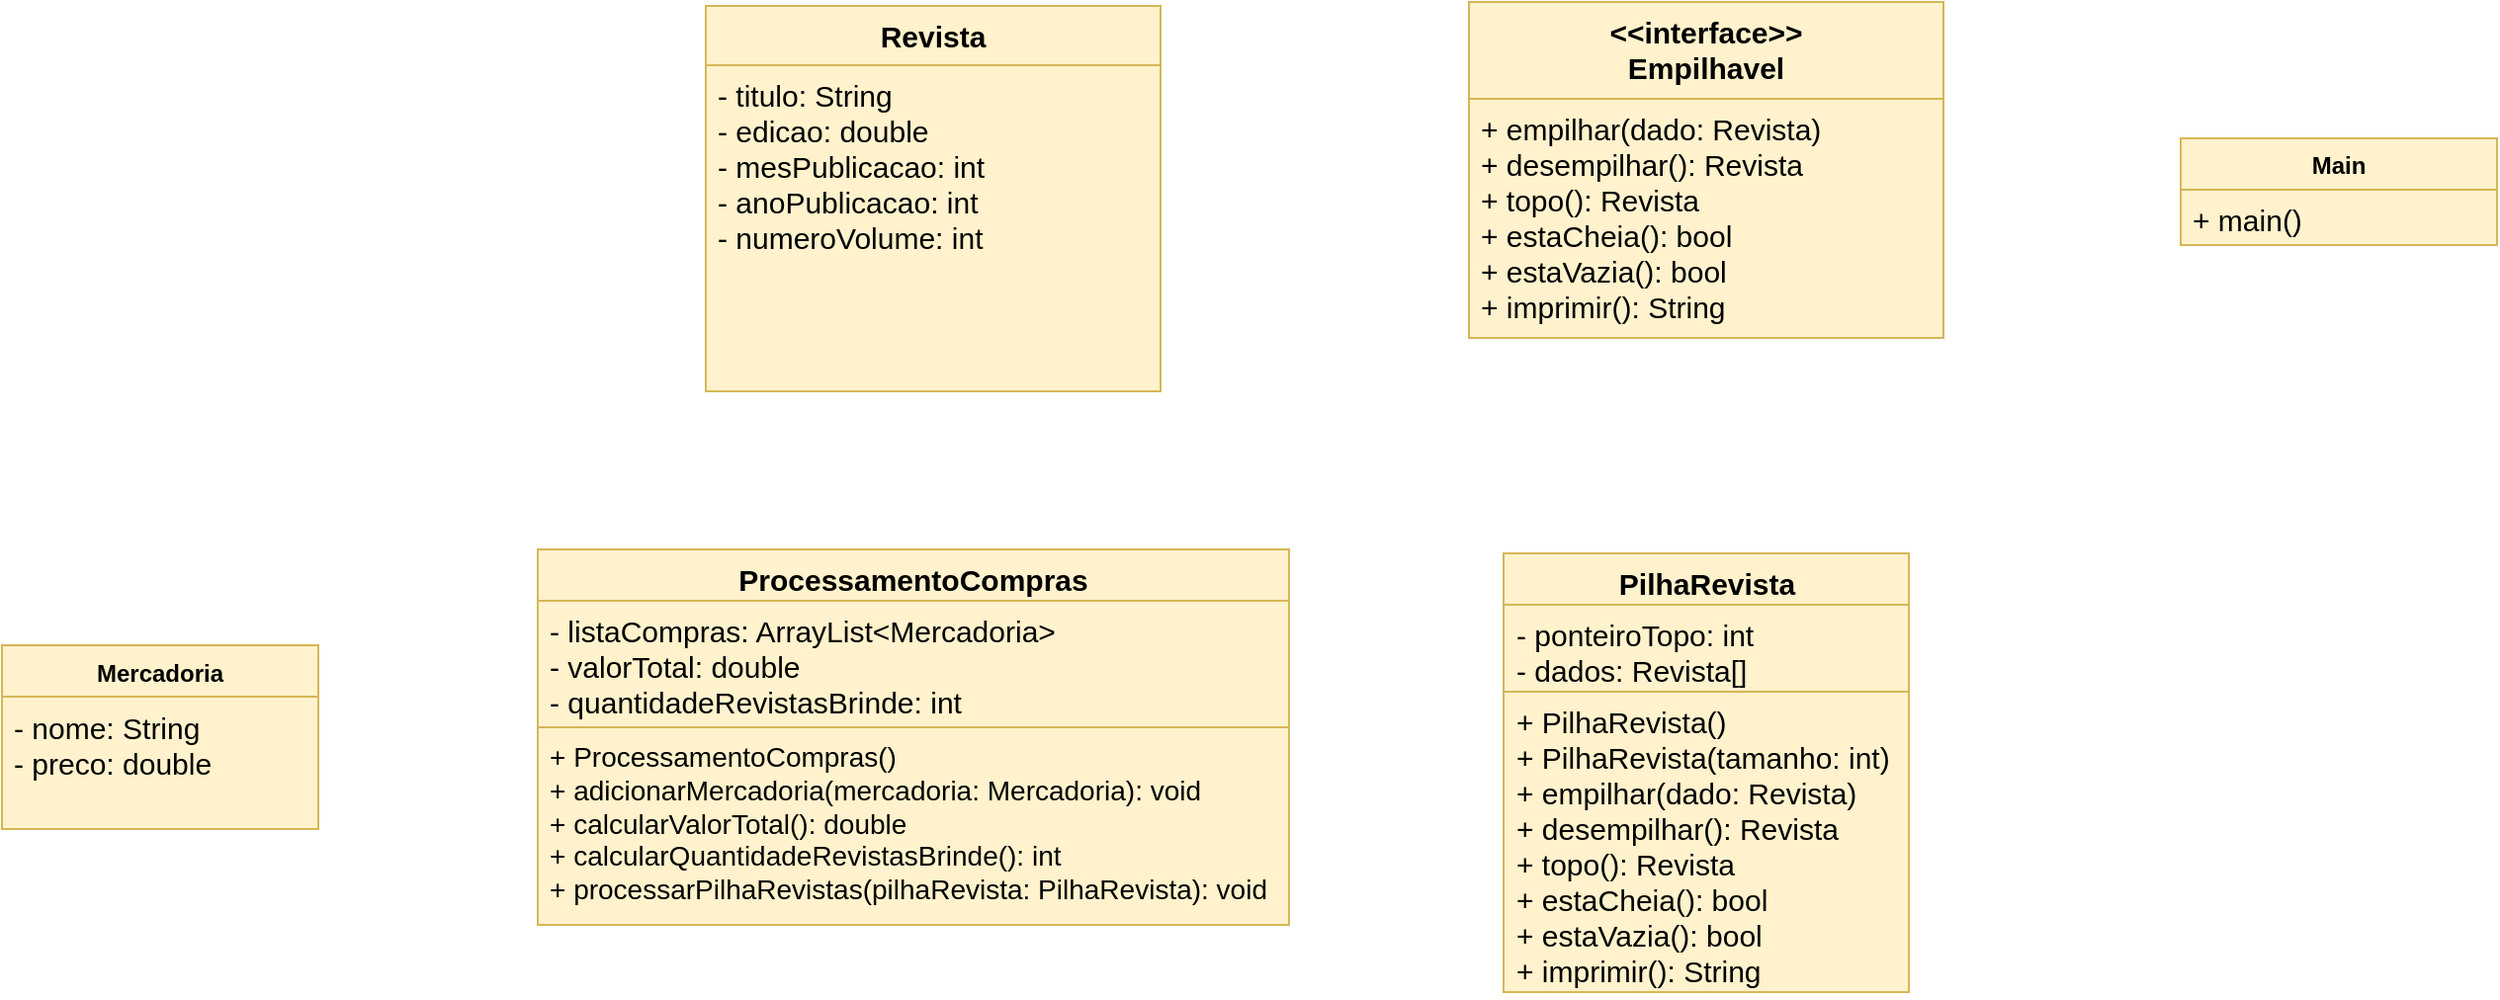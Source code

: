 <mxfile version="24.0.5" type="github">
  <diagram id="C5RBs43oDa-KdzZeNtuy" name="Page-1">
    <mxGraphModel dx="2234" dy="784" grid="0" gridSize="10" guides="1" tooltips="1" connect="1" arrows="1" fold="1" page="0" pageScale="1" pageWidth="827" pageHeight="1169" math="0" shadow="0">
      <root>
        <mxCell id="WIyWlLk6GJQsqaUBKTNV-0" />
        <mxCell id="WIyWlLk6GJQsqaUBKTNV-1" parent="WIyWlLk6GJQsqaUBKTNV-0" />
        <mxCell id="81MGtJxoNjbWqagwuHoW-1" value="&lt;font style=&quot;font-size: 15px;&quot;&gt;&amp;lt;&amp;lt;interface&amp;gt;&amp;gt;&lt;/font&gt;&lt;div style=&quot;font-size: 15px;&quot;&gt;&lt;font style=&quot;font-size: 15px;&quot;&gt;Empilhavel&lt;/font&gt;&lt;/div&gt;" style="swimlane;fontStyle=1;align=center;verticalAlign=top;childLayout=stackLayout;horizontal=1;startSize=49;horizontalStack=0;resizeParent=1;resizeParentMax=0;resizeLast=0;collapsible=1;marginBottom=0;whiteSpace=wrap;html=1;fillColor=#fff2cc;strokeColor=#d6b656;" vertex="1" parent="WIyWlLk6GJQsqaUBKTNV-1">
          <mxGeometry x="160" y="271" width="240" height="170" as="geometry">
            <mxRectangle x="170" y="270" width="110" height="30" as="alternateBounds" />
          </mxGeometry>
        </mxCell>
        <mxCell id="81MGtJxoNjbWqagwuHoW-3" value="" style="line;strokeWidth=1;fillColor=none;align=left;verticalAlign=middle;spacingTop=-1;spacingLeft=3;spacingRight=3;rotatable=0;labelPosition=right;points=[];portConstraint=eastwest;strokeColor=inherit;" vertex="1" parent="81MGtJxoNjbWqagwuHoW-1">
          <mxGeometry y="49" width="240" as="geometry" />
        </mxCell>
        <mxCell id="81MGtJxoNjbWqagwuHoW-4" value="&lt;font style=&quot;font-size: 15px;&quot;&gt;+ empilhar(dado: Revista)&lt;/font&gt;&lt;div style=&quot;font-size: 15px;&quot;&gt;&lt;font style=&quot;font-size: 15px;&quot;&gt;+ desempilhar(): Revista&lt;/font&gt;&lt;/div&gt;&lt;div style=&quot;font-size: 15px;&quot;&gt;&lt;font style=&quot;font-size: 15px;&quot;&gt;+ topo(): Revista&lt;/font&gt;&lt;/div&gt;&lt;div style=&quot;font-size: 15px;&quot;&gt;&lt;font style=&quot;font-size: 15px;&quot;&gt;+ estaCheia(): bool&lt;/font&gt;&lt;/div&gt;&lt;div style=&quot;font-size: 15px;&quot;&gt;&lt;font style=&quot;font-size: 15px;&quot;&gt;+ estaVazia(): bool&lt;/font&gt;&lt;/div&gt;&lt;div style=&quot;font-size: 15px;&quot;&gt;&lt;font style=&quot;font-size: 15px;&quot;&gt;+ imprimir(): String&lt;/font&gt;&lt;/div&gt;" style="text;strokeColor=#d6b656;fillColor=#fff2cc;align=left;verticalAlign=top;spacingLeft=4;spacingRight=4;overflow=hidden;rotatable=0;points=[[0,0.5],[1,0.5]];portConstraint=eastwest;whiteSpace=wrap;html=1;" vertex="1" parent="81MGtJxoNjbWqagwuHoW-1">
          <mxGeometry y="49" width="240" height="121" as="geometry" />
        </mxCell>
        <mxCell id="81MGtJxoNjbWqagwuHoW-13" value="&lt;font style=&quot;font-size: 15px;&quot;&gt;Revista&lt;/font&gt;" style="swimlane;fontStyle=1;align=center;verticalAlign=top;childLayout=stackLayout;horizontal=1;startSize=30;horizontalStack=0;resizeParent=1;resizeParentMax=0;resizeLast=0;collapsible=1;marginBottom=0;whiteSpace=wrap;html=1;fillColor=#fff2cc;strokeColor=#d6b656;" vertex="1" parent="WIyWlLk6GJQsqaUBKTNV-1">
          <mxGeometry x="-226" y="273" width="230" height="195" as="geometry">
            <mxRectangle x="170" y="270" width="110" height="30" as="alternateBounds" />
          </mxGeometry>
        </mxCell>
        <mxCell id="81MGtJxoNjbWqagwuHoW-14" value="" style="line;strokeWidth=1;fillColor=none;align=left;verticalAlign=middle;spacingTop=-1;spacingLeft=3;spacingRight=3;rotatable=0;labelPosition=right;points=[];portConstraint=eastwest;strokeColor=inherit;" vertex="1" parent="81MGtJxoNjbWqagwuHoW-13">
          <mxGeometry y="30" width="230" as="geometry" />
        </mxCell>
        <mxCell id="81MGtJxoNjbWqagwuHoW-16" value="&lt;span style=&quot;font-size: 15px;&quot;&gt;- titulo: String&lt;/span&gt;&lt;div&gt;&lt;span style=&quot;font-size: 15px;&quot;&gt;- edicao: double&lt;/span&gt;&lt;/div&gt;&lt;div&gt;&lt;span style=&quot;font-size: 15px;&quot;&gt;- mesPublicacao: int&lt;/span&gt;&lt;/div&gt;&lt;div&gt;&lt;span style=&quot;font-size: 15px;&quot;&gt;- anoPublicacao: int&lt;/span&gt;&lt;/div&gt;&lt;div&gt;&lt;span style=&quot;font-size: 15px;&quot;&gt;- numeroVolume: int&lt;/span&gt;&lt;/div&gt;&lt;div&gt;&lt;span style=&quot;font-size: 15px;&quot;&gt;&lt;br&gt;&lt;/span&gt;&lt;/div&gt;" style="text;strokeColor=#d6b656;fillColor=#fff2cc;align=left;verticalAlign=top;spacingLeft=4;spacingRight=4;overflow=hidden;rotatable=0;points=[[0,0.5],[1,0.5]];portConstraint=eastwest;whiteSpace=wrap;html=1;" vertex="1" parent="81MGtJxoNjbWqagwuHoW-13">
          <mxGeometry y="30" width="230" height="165" as="geometry" />
        </mxCell>
        <mxCell id="81MGtJxoNjbWqagwuHoW-23" value="Main" style="swimlane;fontStyle=1;align=center;verticalAlign=top;childLayout=stackLayout;horizontal=1;startSize=26;horizontalStack=0;resizeParent=1;resizeParentMax=0;resizeLast=0;collapsible=1;marginBottom=0;whiteSpace=wrap;html=1;fillColor=#fff2cc;strokeColor=#d6b656;" vertex="1" parent="WIyWlLk6GJQsqaUBKTNV-1">
          <mxGeometry x="520" y="340" width="160" height="54" as="geometry" />
        </mxCell>
        <mxCell id="81MGtJxoNjbWqagwuHoW-26" value="&lt;font style=&quot;font-size: 15px;&quot;&gt;+ main()&lt;/font&gt;" style="text;strokeColor=#d6b656;fillColor=#fff2cc;align=left;verticalAlign=top;spacingLeft=4;spacingRight=4;overflow=hidden;rotatable=0;points=[[0,0.5],[1,0.5]];portConstraint=eastwest;whiteSpace=wrap;html=1;" vertex="1" parent="81MGtJxoNjbWqagwuHoW-23">
          <mxGeometry y="26" width="160" height="28" as="geometry" />
        </mxCell>
        <mxCell id="81MGtJxoNjbWqagwuHoW-37" value="&lt;font style=&quot;font-size: 15px;&quot;&gt;PilhaRevista&lt;/font&gt;" style="swimlane;fontStyle=1;align=center;verticalAlign=top;childLayout=stackLayout;horizontal=1;startSize=26;horizontalStack=0;resizeParent=1;resizeParentMax=0;resizeLast=0;collapsible=1;marginBottom=0;whiteSpace=wrap;html=1;fillColor=#fff2cc;strokeColor=#d6b656;" vertex="1" parent="WIyWlLk6GJQsqaUBKTNV-1">
          <mxGeometry x="177.5" y="550" width="205" height="222" as="geometry" />
        </mxCell>
        <mxCell id="81MGtJxoNjbWqagwuHoW-38" value="&lt;font style=&quot;font-size: 15px;&quot;&gt;- ponteiroTopo: int&lt;/font&gt;&lt;div style=&quot;font-size: 15px;&quot;&gt;&lt;font style=&quot;font-size: 15px;&quot;&gt;- dados: Revista[]&lt;/font&gt;&lt;/div&gt;" style="text;strokeColor=#d6b656;fillColor=#fff2cc;align=left;verticalAlign=top;spacingLeft=4;spacingRight=4;overflow=hidden;rotatable=0;points=[[0,0.5],[1,0.5]];portConstraint=eastwest;whiteSpace=wrap;html=1;" vertex="1" parent="81MGtJxoNjbWqagwuHoW-37">
          <mxGeometry y="26" width="205" height="44" as="geometry" />
        </mxCell>
        <mxCell id="81MGtJxoNjbWqagwuHoW-40" value="&lt;font style=&quot;font-size: 15px;&quot;&gt;+ PilhaRevista()&lt;/font&gt;&lt;div style=&quot;font-size: 15px;&quot;&gt;&lt;font style=&quot;font-size: 15px;&quot;&gt;+ PilhaRevista(tamanho: int)&lt;/font&gt;&lt;/div&gt;&lt;div style=&quot;font-size: 15px;&quot;&gt;&lt;font style=&quot;font-size: 15px;&quot;&gt;+ empilhar(dado: Revista)&lt;/font&gt;&lt;/div&gt;&lt;div style=&quot;font-size: 15px;&quot;&gt;&lt;font style=&quot;font-size: 15px;&quot;&gt;+ desempilhar(): Revista&lt;/font&gt;&lt;/div&gt;&lt;div style=&quot;font-size: 15px;&quot;&gt;&lt;font style=&quot;font-size: 15px;&quot;&gt;+ topo(): Revista&lt;/font&gt;&lt;/div&gt;&lt;div style=&quot;font-size: 15px;&quot;&gt;&lt;font style=&quot;font-size: 15px;&quot;&gt;+ estaCheia(): bool&lt;/font&gt;&lt;/div&gt;&lt;div style=&quot;font-size: 15px;&quot;&gt;&lt;font style=&quot;font-size: 15px;&quot;&gt;+ estaVazia(): bool&lt;/font&gt;&lt;/div&gt;&lt;div style=&quot;font-size: 15px;&quot;&gt;&lt;font style=&quot;font-size: 15px;&quot;&gt;+ imprimir(): String&lt;/font&gt;&lt;/div&gt;" style="text;strokeColor=#d6b656;fillColor=#fff2cc;align=left;verticalAlign=top;spacingLeft=4;spacingRight=4;overflow=hidden;rotatable=0;points=[[0,0.5],[1,0.5]];portConstraint=eastwest;whiteSpace=wrap;html=1;" vertex="1" parent="81MGtJxoNjbWqagwuHoW-37">
          <mxGeometry y="70" width="205" height="152" as="geometry" />
        </mxCell>
        <mxCell id="81MGtJxoNjbWqagwuHoW-46" value="&lt;span style=&quot;font-size: 15px;&quot;&gt;ProcessamentoCompras&lt;/span&gt;" style="swimlane;fontStyle=1;align=center;verticalAlign=top;childLayout=stackLayout;horizontal=1;startSize=26;horizontalStack=0;resizeParent=1;resizeParentMax=0;resizeLast=0;collapsible=1;marginBottom=0;whiteSpace=wrap;html=1;fillColor=#fff2cc;strokeColor=#d6b656;" vertex="1" parent="WIyWlLk6GJQsqaUBKTNV-1">
          <mxGeometry x="-311" y="548" width="380" height="190" as="geometry" />
        </mxCell>
        <mxCell id="81MGtJxoNjbWqagwuHoW-47" value="&lt;span style=&quot;font-size: 15px;&quot;&gt;- listaCompras: ArrayList&amp;lt;Mercadoria&amp;gt;&lt;/span&gt;&lt;div&gt;&lt;span style=&quot;font-size: 15px;&quot;&gt;- valorTotal: double&lt;/span&gt;&lt;/div&gt;&lt;div&gt;&lt;span style=&quot;font-size: 15px;&quot;&gt;- quantidadeRevistasBrinde: int&lt;/span&gt;&lt;/div&gt;&lt;div&gt;&lt;span style=&quot;font-size: 15px;&quot;&gt;&lt;br&gt;&lt;/span&gt;&lt;/div&gt;&lt;div&gt;&lt;span style=&quot;font-size: 15px;&quot;&gt;&lt;br&gt;&lt;/span&gt;&lt;/div&gt;" style="text;strokeColor=#d6b656;fillColor=#fff2cc;align=left;verticalAlign=top;spacingLeft=4;spacingRight=4;overflow=hidden;rotatable=0;points=[[0,0.5],[1,0.5]];portConstraint=eastwest;whiteSpace=wrap;html=1;" vertex="1" parent="81MGtJxoNjbWqagwuHoW-46">
          <mxGeometry y="26" width="380" height="64" as="geometry" />
        </mxCell>
        <mxCell id="81MGtJxoNjbWqagwuHoW-48" value="&lt;font style=&quot;font-size: 14px;&quot;&gt;+ ProcessamentoCompras()&lt;/font&gt;&lt;div style=&quot;font-size: 14px;&quot;&gt;&lt;font style=&quot;font-size: 14px;&quot;&gt;&lt;span style=&quot;background-color: initial;&quot;&gt;+ adicionarMercadoria(mercadoria: Mercadoria): void&lt;/span&gt;&lt;br&gt;&lt;/font&gt;&lt;/div&gt;&lt;div style=&quot;font-size: 14px;&quot;&gt;&lt;font style=&quot;font-size: 14px;&quot;&gt;+ calcularValorTotal(): double&lt;/font&gt;&lt;/div&gt;&lt;div style=&quot;font-size: 14px;&quot;&gt;&lt;font style=&quot;font-size: 14px;&quot;&gt;+ calcularQuantidadeRevistasBrinde(): int&lt;/font&gt;&lt;/div&gt;&lt;div style=&quot;font-size: 14px;&quot;&gt;&lt;font style=&quot;font-size: 14px;&quot;&gt;+ processarPilhaRevistas(pilhaRevista: PilhaRevista): void&lt;/font&gt;&lt;/div&gt;" style="text;strokeColor=#d6b656;fillColor=#fff2cc;align=left;verticalAlign=top;spacingLeft=4;spacingRight=4;overflow=hidden;rotatable=0;points=[[0,0.5],[1,0.5]];portConstraint=eastwest;whiteSpace=wrap;html=1;" vertex="1" parent="81MGtJxoNjbWqagwuHoW-46">
          <mxGeometry y="90" width="380" height="100" as="geometry" />
        </mxCell>
        <mxCell id="81MGtJxoNjbWqagwuHoW-56" value="Mercadoria" style="swimlane;fontStyle=1;align=center;verticalAlign=top;childLayout=stackLayout;horizontal=1;startSize=26;horizontalStack=0;resizeParent=1;resizeParentMax=0;resizeLast=0;collapsible=1;marginBottom=0;whiteSpace=wrap;html=1;fillColor=#fff2cc;strokeColor=#d6b656;" vertex="1" parent="WIyWlLk6GJQsqaUBKTNV-1">
          <mxGeometry x="-582" y="596.5" width="160" height="93" as="geometry" />
        </mxCell>
        <mxCell id="81MGtJxoNjbWqagwuHoW-57" value="&lt;span style=&quot;font-size: 15px;&quot;&gt;- nome: String&lt;/span&gt;&lt;div&gt;&lt;span style=&quot;font-size: 15px;&quot;&gt;- preco: double&lt;/span&gt;&lt;/div&gt;" style="text;strokeColor=#d6b656;fillColor=#fff2cc;align=left;verticalAlign=top;spacingLeft=4;spacingRight=4;overflow=hidden;rotatable=0;points=[[0,0.5],[1,0.5]];portConstraint=eastwest;whiteSpace=wrap;html=1;" vertex="1" parent="81MGtJxoNjbWqagwuHoW-56">
          <mxGeometry y="26" width="160" height="67" as="geometry" />
        </mxCell>
      </root>
    </mxGraphModel>
  </diagram>
</mxfile>
